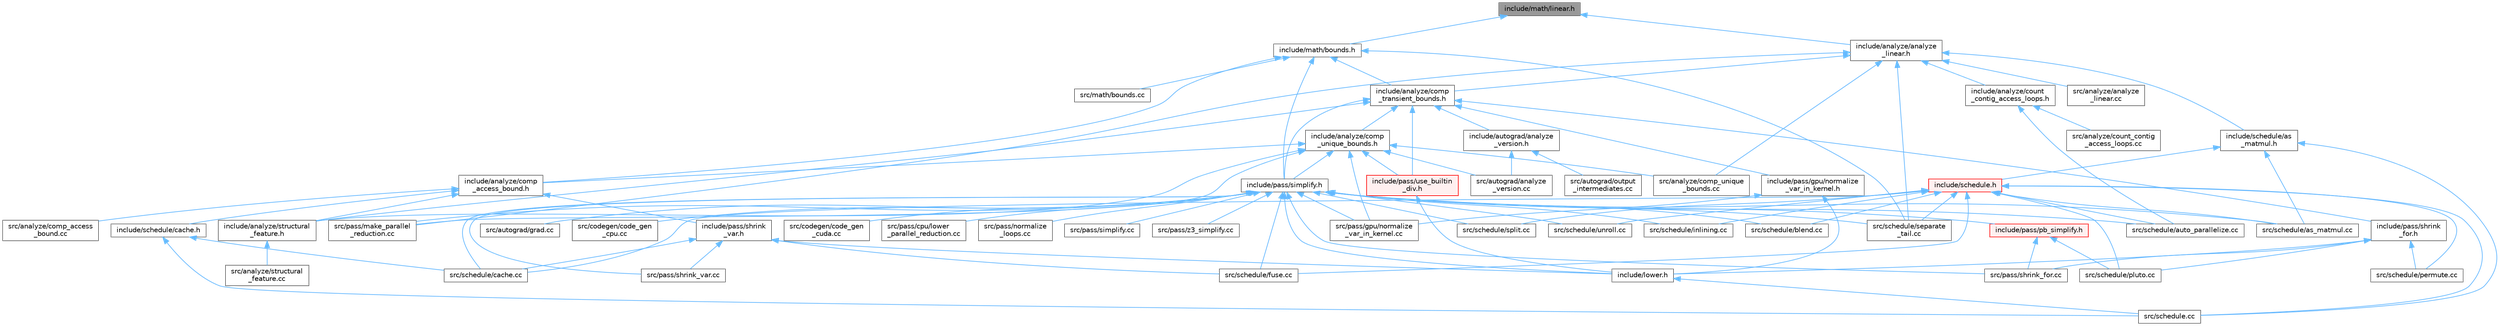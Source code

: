 digraph "include/math/linear.h"
{
 // LATEX_PDF_SIZE
  bgcolor="transparent";
  edge [fontname=Helvetica,fontsize=10,labelfontname=Helvetica,labelfontsize=10];
  node [fontname=Helvetica,fontsize=10,shape=box,height=0.2,width=0.4];
  Node1 [label="include/math/linear.h",height=0.2,width=0.4,color="gray40", fillcolor="grey60", style="filled", fontcolor="black",tooltip=" "];
  Node1 -> Node2 [dir="back",color="steelblue1",style="solid"];
  Node2 [label="include/analyze/analyze\l_linear.h",height=0.2,width=0.4,color="grey40", fillcolor="white", style="filled",URL="$analyze__linear_8h.html",tooltip=" "];
  Node2 -> Node3 [dir="back",color="steelblue1",style="solid"];
  Node3 [label="include/analyze/comp\l_transient_bounds.h",height=0.2,width=0.4,color="grey40", fillcolor="white", style="filled",URL="$comp__transient__bounds_8h.html",tooltip=" "];
  Node3 -> Node4 [dir="back",color="steelblue1",style="solid"];
  Node4 [label="include/analyze/comp\l_unique_bounds.h",height=0.2,width=0.4,color="grey40", fillcolor="white", style="filled",URL="$comp__unique__bounds_8h.html",tooltip=" "];
  Node4 -> Node5 [dir="back",color="steelblue1",style="solid"];
  Node5 [label="include/analyze/comp\l_access_bound.h",height=0.2,width=0.4,color="grey40", fillcolor="white", style="filled",URL="$comp__access__bound_8h.html",tooltip=" "];
  Node5 -> Node6 [dir="back",color="steelblue1",style="solid"];
  Node6 [label="include/analyze/structural\l_feature.h",height=0.2,width=0.4,color="grey40", fillcolor="white", style="filled",URL="$structural__feature_8h.html",tooltip=" "];
  Node6 -> Node7 [dir="back",color="steelblue1",style="solid"];
  Node7 [label="src/analyze/structural\l_feature.cc",height=0.2,width=0.4,color="grey40", fillcolor="white", style="filled",URL="$structural__feature_8cc.html",tooltip=" "];
  Node5 -> Node8 [dir="back",color="steelblue1",style="solid"];
  Node8 [label="include/pass/shrink\l_var.h",height=0.2,width=0.4,color="grey40", fillcolor="white", style="filled",URL="$shrink__var_8h.html",tooltip=" "];
  Node8 -> Node9 [dir="back",color="steelblue1",style="solid"];
  Node9 [label="include/lower.h",height=0.2,width=0.4,color="grey40", fillcolor="white", style="filled",URL="$lower_8h.html",tooltip=" "];
  Node9 -> Node10 [dir="back",color="steelblue1",style="solid"];
  Node10 [label="src/schedule.cc",height=0.2,width=0.4,color="grey40", fillcolor="white", style="filled",URL="$schedule_8cc.html",tooltip=" "];
  Node8 -> Node11 [dir="back",color="steelblue1",style="solid"];
  Node11 [label="src/pass/shrink_var.cc",height=0.2,width=0.4,color="grey40", fillcolor="white", style="filled",URL="$shrink__var_8cc.html",tooltip=" "];
  Node8 -> Node12 [dir="back",color="steelblue1",style="solid"];
  Node12 [label="src/schedule/cache.cc",height=0.2,width=0.4,color="grey40", fillcolor="white", style="filled",URL="$cache_8cc.html",tooltip=" "];
  Node8 -> Node13 [dir="back",color="steelblue1",style="solid"];
  Node13 [label="src/schedule/fuse.cc",height=0.2,width=0.4,color="grey40", fillcolor="white", style="filled",URL="$fuse_8cc.html",tooltip=" "];
  Node5 -> Node14 [dir="back",color="steelblue1",style="solid"];
  Node14 [label="include/schedule/cache.h",height=0.2,width=0.4,color="grey40", fillcolor="white", style="filled",URL="$cache_8h.html",tooltip=" "];
  Node14 -> Node10 [dir="back",color="steelblue1",style="solid"];
  Node14 -> Node12 [dir="back",color="steelblue1",style="solid"];
  Node5 -> Node15 [dir="back",color="steelblue1",style="solid"];
  Node15 [label="src/analyze/comp_access\l_bound.cc",height=0.2,width=0.4,color="grey40", fillcolor="white", style="filled",URL="$comp__access__bound_8cc.html",tooltip=" "];
  Node4 -> Node6 [dir="back",color="steelblue1",style="solid"];
  Node4 -> Node16 [dir="back",color="steelblue1",style="solid"];
  Node16 [label="include/pass/simplify.h",height=0.2,width=0.4,color="grey40", fillcolor="white", style="filled",URL="$simplify_8h.html",tooltip=" "];
  Node16 -> Node9 [dir="back",color="steelblue1",style="solid"];
  Node16 -> Node17 [dir="back",color="steelblue1",style="solid"];
  Node17 [label="include/pass/pb_simplify.h",height=0.2,width=0.4,color="red", fillcolor="#FFF0F0", style="filled",URL="$pb__simplify_8h.html",tooltip=" "];
  Node17 -> Node19 [dir="back",color="steelblue1",style="solid"];
  Node19 [label="src/pass/shrink_for.cc",height=0.2,width=0.4,color="grey40", fillcolor="white", style="filled",URL="$shrink__for_8cc.html",tooltip=" "];
  Node17 -> Node20 [dir="back",color="steelblue1",style="solid"];
  Node20 [label="src/schedule/pluto.cc",height=0.2,width=0.4,color="grey40", fillcolor="white", style="filled",URL="$pluto_8cc.html",tooltip=" "];
  Node16 -> Node21 [dir="back",color="steelblue1",style="solid"];
  Node21 [label="src/autograd/grad.cc",height=0.2,width=0.4,color="grey40", fillcolor="white", style="filled",URL="$grad_8cc.html",tooltip=" "];
  Node16 -> Node22 [dir="back",color="steelblue1",style="solid"];
  Node22 [label="src/codegen/code_gen\l_cpu.cc",height=0.2,width=0.4,color="grey40", fillcolor="white", style="filled",URL="$code__gen__cpu_8cc.html",tooltip=" "];
  Node16 -> Node23 [dir="back",color="steelblue1",style="solid"];
  Node23 [label="src/codegen/code_gen\l_cuda.cc",height=0.2,width=0.4,color="grey40", fillcolor="white", style="filled",URL="$code__gen__cuda_8cc.html",tooltip=" "];
  Node16 -> Node24 [dir="back",color="steelblue1",style="solid"];
  Node24 [label="src/pass/cpu/lower\l_parallel_reduction.cc",height=0.2,width=0.4,color="grey40", fillcolor="white", style="filled",URL="$cpu_2lower__parallel__reduction_8cc.html",tooltip=" "];
  Node16 -> Node25 [dir="back",color="steelblue1",style="solid"];
  Node25 [label="src/pass/gpu/normalize\l_var_in_kernel.cc",height=0.2,width=0.4,color="grey40", fillcolor="white", style="filled",URL="$normalize__var__in__kernel_8cc.html",tooltip=" "];
  Node16 -> Node26 [dir="back",color="steelblue1",style="solid"];
  Node26 [label="src/pass/make_parallel\l_reduction.cc",height=0.2,width=0.4,color="grey40", fillcolor="white", style="filled",URL="$make__parallel__reduction_8cc.html",tooltip=" "];
  Node16 -> Node27 [dir="back",color="steelblue1",style="solid"];
  Node27 [label="src/pass/normalize\l_loops.cc",height=0.2,width=0.4,color="grey40", fillcolor="white", style="filled",URL="$normalize__loops_8cc.html",tooltip=" "];
  Node16 -> Node19 [dir="back",color="steelblue1",style="solid"];
  Node16 -> Node11 [dir="back",color="steelblue1",style="solid"];
  Node16 -> Node28 [dir="back",color="steelblue1",style="solid"];
  Node28 [label="src/pass/simplify.cc",height=0.2,width=0.4,color="grey40", fillcolor="white", style="filled",URL="$simplify_8cc.html",tooltip=" "];
  Node16 -> Node29 [dir="back",color="steelblue1",style="solid"];
  Node29 [label="src/pass/z3_simplify.cc",height=0.2,width=0.4,color="grey40", fillcolor="white", style="filled",URL="$z3__simplify_8cc.html",tooltip=" "];
  Node16 -> Node30 [dir="back",color="steelblue1",style="solid"];
  Node30 [label="src/schedule/as_matmul.cc",height=0.2,width=0.4,color="grey40", fillcolor="white", style="filled",URL="$as__matmul_8cc.html",tooltip=" "];
  Node16 -> Node31 [dir="back",color="steelblue1",style="solid"];
  Node31 [label="src/schedule/auto_parallelize.cc",height=0.2,width=0.4,color="grey40", fillcolor="white", style="filled",URL="$auto__parallelize_8cc.html",tooltip=" "];
  Node16 -> Node32 [dir="back",color="steelblue1",style="solid"];
  Node32 [label="src/schedule/blend.cc",height=0.2,width=0.4,color="grey40", fillcolor="white", style="filled",URL="$blend_8cc.html",tooltip=" "];
  Node16 -> Node12 [dir="back",color="steelblue1",style="solid"];
  Node16 -> Node13 [dir="back",color="steelblue1",style="solid"];
  Node16 -> Node33 [dir="back",color="steelblue1",style="solid"];
  Node33 [label="src/schedule/inlining.cc",height=0.2,width=0.4,color="grey40", fillcolor="white", style="filled",URL="$inlining_8cc.html",tooltip=" "];
  Node16 -> Node34 [dir="back",color="steelblue1",style="solid"];
  Node34 [label="src/schedule/separate\l_tail.cc",height=0.2,width=0.4,color="grey40", fillcolor="white", style="filled",URL="$separate__tail_8cc.html",tooltip=" "];
  Node16 -> Node35 [dir="back",color="steelblue1",style="solid"];
  Node35 [label="src/schedule/split.cc",height=0.2,width=0.4,color="grey40", fillcolor="white", style="filled",URL="$split_8cc.html",tooltip=" "];
  Node16 -> Node36 [dir="back",color="steelblue1",style="solid"];
  Node36 [label="src/schedule/unroll.cc",height=0.2,width=0.4,color="grey40", fillcolor="white", style="filled",URL="$unroll_8cc.html",tooltip=" "];
  Node4 -> Node37 [dir="back",color="steelblue1",style="solid"];
  Node37 [label="include/pass/use_builtin\l_div.h",height=0.2,width=0.4,color="red", fillcolor="#FFF0F0", style="filled",URL="$use__builtin__div_8h.html",tooltip=" "];
  Node37 -> Node9 [dir="back",color="steelblue1",style="solid"];
  Node4 -> Node39 [dir="back",color="steelblue1",style="solid"];
  Node39 [label="src/analyze/comp_unique\l_bounds.cc",height=0.2,width=0.4,color="grey40", fillcolor="white", style="filled",URL="$comp__unique__bounds_8cc.html",tooltip=" "];
  Node4 -> Node40 [dir="back",color="steelblue1",style="solid"];
  Node40 [label="src/autograd/analyze\l_version.cc",height=0.2,width=0.4,color="grey40", fillcolor="white", style="filled",URL="$analyze__version_8cc.html",tooltip=" "];
  Node4 -> Node25 [dir="back",color="steelblue1",style="solid"];
  Node4 -> Node26 [dir="back",color="steelblue1",style="solid"];
  Node3 -> Node6 [dir="back",color="steelblue1",style="solid"];
  Node3 -> Node41 [dir="back",color="steelblue1",style="solid"];
  Node41 [label="include/autograd/analyze\l_version.h",height=0.2,width=0.4,color="grey40", fillcolor="white", style="filled",URL="$analyze__version_8h.html",tooltip=" "];
  Node41 -> Node40 [dir="back",color="steelblue1",style="solid"];
  Node41 -> Node42 [dir="back",color="steelblue1",style="solid"];
  Node42 [label="src/autograd/output\l_intermediates.cc",height=0.2,width=0.4,color="grey40", fillcolor="white", style="filled",URL="$output__intermediates_8cc.html",tooltip=" "];
  Node3 -> Node43 [dir="back",color="steelblue1",style="solid"];
  Node43 [label="include/pass/gpu/normalize\l_var_in_kernel.h",height=0.2,width=0.4,color="grey40", fillcolor="white", style="filled",URL="$normalize__var__in__kernel_8h.html",tooltip=" "];
  Node43 -> Node9 [dir="back",color="steelblue1",style="solid"];
  Node43 -> Node25 [dir="back",color="steelblue1",style="solid"];
  Node3 -> Node44 [dir="back",color="steelblue1",style="solid"];
  Node44 [label="include/pass/shrink\l_for.h",height=0.2,width=0.4,color="grey40", fillcolor="white", style="filled",URL="$shrink__for_8h.html",tooltip=" "];
  Node44 -> Node9 [dir="back",color="steelblue1",style="solid"];
  Node44 -> Node19 [dir="back",color="steelblue1",style="solid"];
  Node44 -> Node45 [dir="back",color="steelblue1",style="solid"];
  Node45 [label="src/schedule/permute.cc",height=0.2,width=0.4,color="grey40", fillcolor="white", style="filled",URL="$permute_8cc.html",tooltip=" "];
  Node44 -> Node20 [dir="back",color="steelblue1",style="solid"];
  Node3 -> Node16 [dir="back",color="steelblue1",style="solid"];
  Node3 -> Node37 [dir="back",color="steelblue1",style="solid"];
  Node2 -> Node46 [dir="back",color="steelblue1",style="solid"];
  Node46 [label="include/analyze/count\l_contig_access_loops.h",height=0.2,width=0.4,color="grey40", fillcolor="white", style="filled",URL="$count__contig__access__loops_8h.html",tooltip=" "];
  Node46 -> Node47 [dir="back",color="steelblue1",style="solid"];
  Node47 [label="src/analyze/count_contig\l_access_loops.cc",height=0.2,width=0.4,color="grey40", fillcolor="white", style="filled",URL="$count__contig__access__loops_8cc.html",tooltip=" "];
  Node46 -> Node31 [dir="back",color="steelblue1",style="solid"];
  Node2 -> Node48 [dir="back",color="steelblue1",style="solid"];
  Node48 [label="include/schedule/as\l_matmul.h",height=0.2,width=0.4,color="grey40", fillcolor="white", style="filled",URL="$as__matmul_8h.html",tooltip=" "];
  Node48 -> Node49 [dir="back",color="steelblue1",style="solid"];
  Node49 [label="include/schedule.h",height=0.2,width=0.4,color="red", fillcolor="#FFF0F0", style="filled",URL="$schedule_8h.html",tooltip=" "];
  Node49 -> Node10 [dir="back",color="steelblue1",style="solid"];
  Node49 -> Node30 [dir="back",color="steelblue1",style="solid"];
  Node49 -> Node31 [dir="back",color="steelblue1",style="solid"];
  Node49 -> Node32 [dir="back",color="steelblue1",style="solid"];
  Node49 -> Node12 [dir="back",color="steelblue1",style="solid"];
  Node49 -> Node13 [dir="back",color="steelblue1",style="solid"];
  Node49 -> Node33 [dir="back",color="steelblue1",style="solid"];
  Node49 -> Node45 [dir="back",color="steelblue1",style="solid"];
  Node49 -> Node20 [dir="back",color="steelblue1",style="solid"];
  Node49 -> Node34 [dir="back",color="steelblue1",style="solid"];
  Node49 -> Node35 [dir="back",color="steelblue1",style="solid"];
  Node49 -> Node36 [dir="back",color="steelblue1",style="solid"];
  Node48 -> Node10 [dir="back",color="steelblue1",style="solid"];
  Node48 -> Node30 [dir="back",color="steelblue1",style="solid"];
  Node2 -> Node71 [dir="back",color="steelblue1",style="solid"];
  Node71 [label="src/analyze/analyze\l_linear.cc",height=0.2,width=0.4,color="grey40", fillcolor="white", style="filled",URL="$analyze__linear_8cc.html",tooltip=" "];
  Node2 -> Node39 [dir="back",color="steelblue1",style="solid"];
  Node2 -> Node26 [dir="back",color="steelblue1",style="solid"];
  Node2 -> Node34 [dir="back",color="steelblue1",style="solid"];
  Node1 -> Node72 [dir="back",color="steelblue1",style="solid"];
  Node72 [label="include/math/bounds.h",height=0.2,width=0.4,color="grey40", fillcolor="white", style="filled",URL="$bounds_8h.html",tooltip=" "];
  Node72 -> Node5 [dir="back",color="steelblue1",style="solid"];
  Node72 -> Node3 [dir="back",color="steelblue1",style="solid"];
  Node72 -> Node16 [dir="back",color="steelblue1",style="solid"];
  Node72 -> Node73 [dir="back",color="steelblue1",style="solid"];
  Node73 [label="src/math/bounds.cc",height=0.2,width=0.4,color="grey40", fillcolor="white", style="filled",URL="$bounds_8cc.html",tooltip=" "];
  Node72 -> Node34 [dir="back",color="steelblue1",style="solid"];
}
